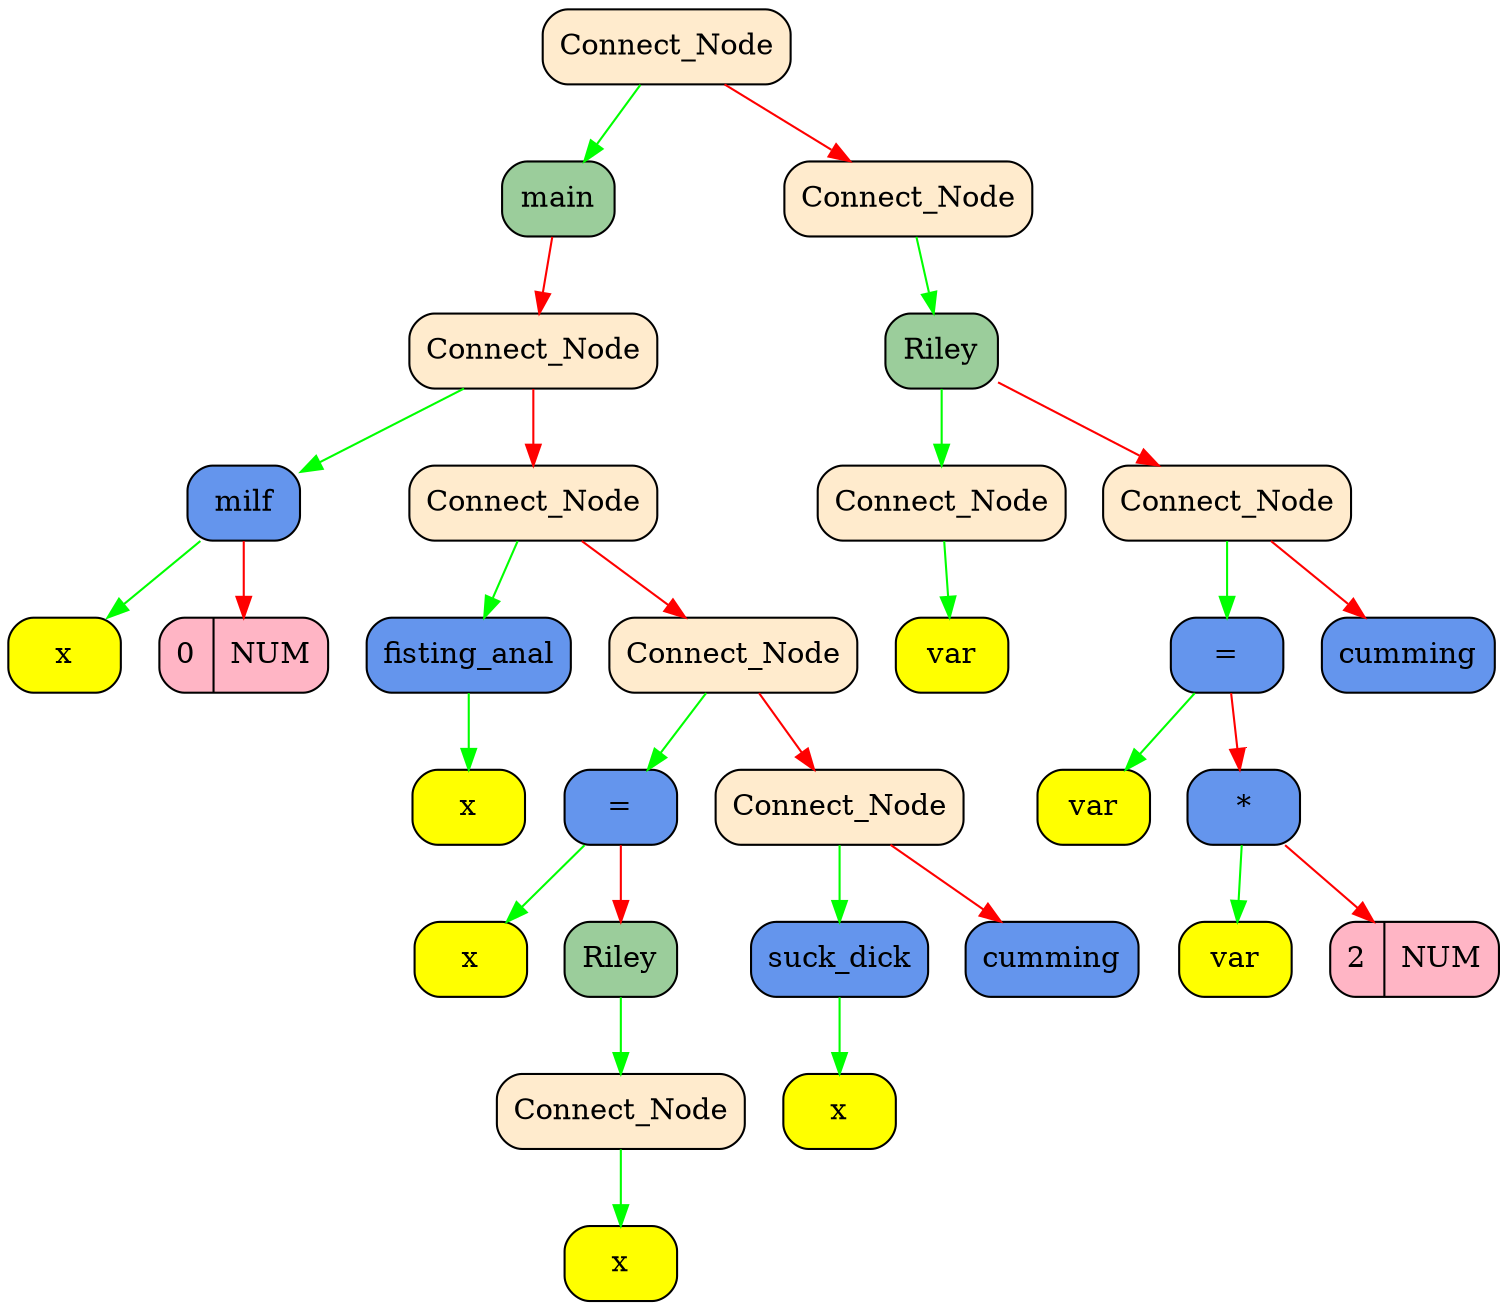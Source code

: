 digraph Tree
{
   rankdir = HR;
   node[fontsize=14];
   edge[color="black",fontcolor="blue",fontsize=12];
   "0x106402920"[shape = Mrecord, style = filled, fillcolor = "blanchedalmond",   label = " <value> Connect_Node"];
  "0x106402920" -> "0x106402d40" [color = "green"];
  "0x106402920" -> "0x106402950" [color = "red"];
   "0x106402d40"[shape = Mrecord, style = filled, fillcolor = "darkseagreen3",   label = " <value> main"];
  "0x106402d40" -> "0x106402d70" [color = "red"];
   "0x106402d70"[shape = Mrecord, style = filled, fillcolor = "blanchedalmond",   label = " <value> Connect_Node"];
  "0x106402d70" -> "0x106401b10" [color = "green"];
  "0x106402d70" -> "0x106402da0" [color = "red"];
   "0x106401b10"[shape = Mrecord, style = filled, fillcolor = "cornflowerblue",   label = " <value> milf"];
  "0x106401b10" -> "0x106401ba0" [color = "green"];
  "0x106401b10" -> "0x106401b40" [color = "red"];
   "0x106401ba0"[shape = Mrecord, style = filled, fillcolor = "yellow",   label = " <value> x"];
   "0x106401b40"[shape = Mrecord, style = filled, fillcolor = "pink1",   label = " <value> 0 | NUM  "];
   "0x106402da0"[shape = Mrecord, style = filled, fillcolor = "blanchedalmond",   label = " <value> Connect_Node"];
  "0x106402da0" -> "0x106401a50" [color = "green"];
  "0x106402da0" -> "0x106402dd0" [color = "red"];
   "0x106401a50"[shape = Mrecord, style = filled, fillcolor = "cornflowerblue",   label = " <value> fisting_anal"];
  "0x106401a50" -> "0x106401ab0" [color = "green"];
   "0x106401ab0"[shape = Mrecord, style = filled, fillcolor = "yellow",   label = " <value> x"];
   "0x106402dd0"[shape = Mrecord, style = filled, fillcolor = "blanchedalmond",   label = " <value> Connect_Node"];
  "0x106402dd0" -> "0x106401840" [color = "green"];
  "0x106402dd0" -> "0x106402e00" [color = "red"];
   "0x106401840"[shape = Mrecord, style = filled, fillcolor = "cornflowerblue",   label = " <value> ="];
  "0x106401840" -> "0x1064019f0" [color = "green"];
  "0x106401840" -> "0x1064018a0" [color = "red"];
   "0x1064019f0"[shape = Mrecord, style = filled, fillcolor = "yellow",   label = " <value> x"];
   "0x1064018a0"[shape = Mrecord, style = filled, fillcolor = "darkseagreen3",   label = " <value> Riley"];
  "0x1064018a0" -> "0x1064018d0" [color = "green"];
   "0x1064018d0"[shape = Mrecord, style = filled, fillcolor = "blanchedalmond",   label = " <value> Connect_Node"];
  "0x1064018d0" -> "0x106401930" [color = "green"];
   "0x106401930"[shape = Mrecord, style = filled, fillcolor = "yellow",   label = " <value> x"];
   "0x106402e00"[shape = Mrecord, style = filled, fillcolor = "blanchedalmond",   label = " <value> Connect_Node"];
  "0x106402e00" -> "0x106401780" [color = "green"];
  "0x106402e00" -> "0x106402e60" [color = "red"];
   "0x106401780"[shape = Mrecord, style = filled, fillcolor = "cornflowerblue",   label = " <value> suck_dick"];
  "0x106401780" -> "0x1064017e0" [color = "green"];
   "0x1064017e0"[shape = Mrecord, style = filled, fillcolor = "yellow",   label = " <value> x"];
   "0x106402e60"[shape = Mrecord, style = filled, fillcolor = "cornflowerblue",   label = " <value> cumming"];
   "0x106402950"[shape = Mrecord, style = filled, fillcolor = "blanchedalmond",   label = " <value> Connect_Node"];
  "0x106402950" -> "0x1064029b0" [color = "green"];
   "0x1064029b0"[shape = Mrecord, style = filled, fillcolor = "darkseagreen3",   label = " <value> Riley"];
  "0x1064029b0" -> "0x106402c20" [color = "green"];
  "0x1064029b0" -> "0x1064029e0" [color = "red"];
   "0x106402c20"[shape = Mrecord, style = filled, fillcolor = "blanchedalmond",   label = " <value> Connect_Node"];
  "0x106402c20" -> "0x106402c80" [color = "green"];
   "0x106402c80"[shape = Mrecord, style = filled, fillcolor = "yellow",   label = " <value> var"];
   "0x1064029e0"[shape = Mrecord, style = filled, fillcolor = "blanchedalmond",   label = " <value> Connect_Node"];
  "0x1064029e0" -> "0x106402aa0" [color = "green"];
  "0x1064029e0" -> "0x106402a40" [color = "red"];
   "0x106402aa0"[shape = Mrecord, style = filled, fillcolor = "cornflowerblue",   label = " <value> ="];
  "0x106402aa0" -> "0x106402bf0" [color = "green"];
  "0x106402aa0" -> "0x106402b00" [color = "red"];
   "0x106402bf0"[shape = Mrecord, style = filled, fillcolor = "yellow",   label = " <value> var"];
   "0x106402b00"[shape = Mrecord, style = filled, fillcolor = "cornflowerblue",   label = " <value> *"];
  "0x106402b00" -> "0x106402b90" [color = "green"];
  "0x106402b00" -> "0x106402b30" [color = "red"];
   "0x106402b90"[shape = Mrecord, style = filled, fillcolor = "yellow",   label = " <value> var"];
   "0x106402b30"[shape = Mrecord, style = filled, fillcolor = "pink1",   label = " <value> 2 | NUM  "];
   "0x106402a40"[shape = Mrecord, style = filled, fillcolor = "cornflowerblue",   label = " <value> cumming"];
}